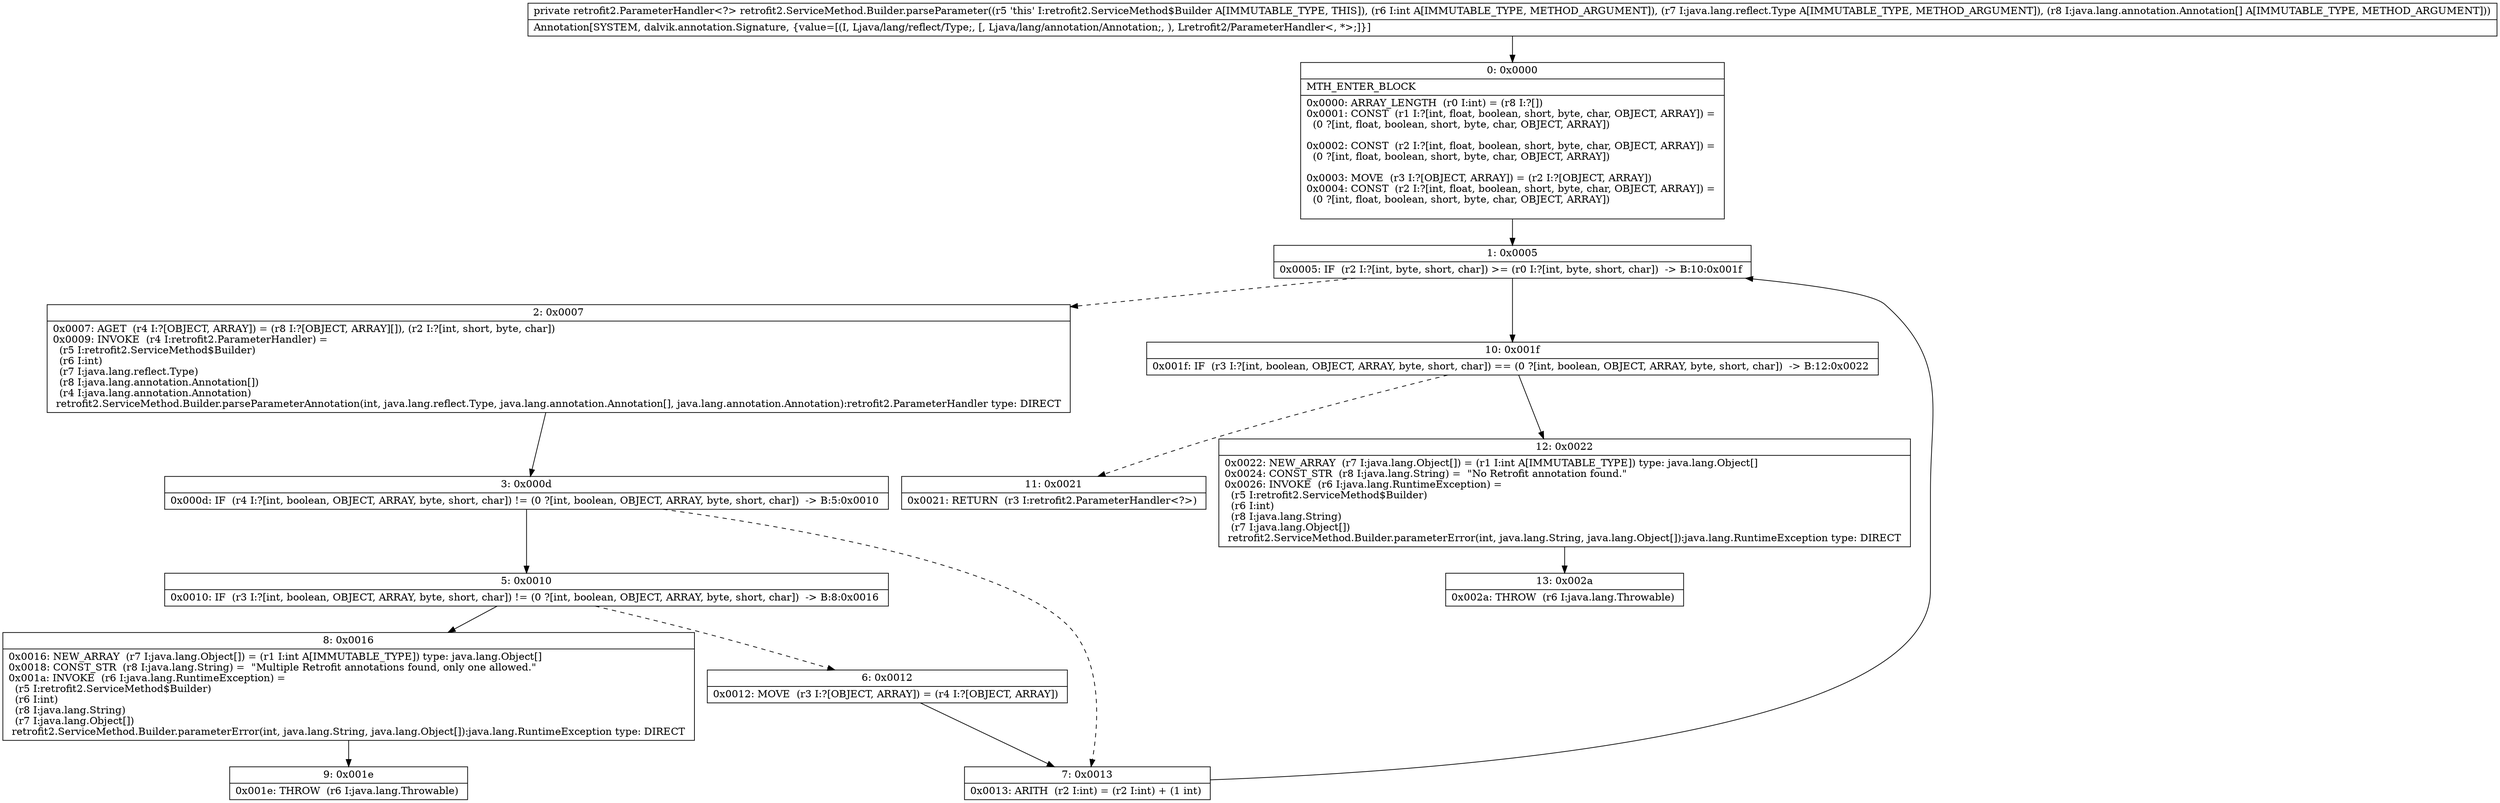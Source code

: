 digraph "CFG forretrofit2.ServiceMethod.Builder.parseParameter(ILjava\/lang\/reflect\/Type;[Ljava\/lang\/annotation\/Annotation;)Lretrofit2\/ParameterHandler;" {
Node_0 [shape=record,label="{0\:\ 0x0000|MTH_ENTER_BLOCK\l|0x0000: ARRAY_LENGTH  (r0 I:int) = (r8 I:?[]) \l0x0001: CONST  (r1 I:?[int, float, boolean, short, byte, char, OBJECT, ARRAY]) = \l  (0 ?[int, float, boolean, short, byte, char, OBJECT, ARRAY])\l \l0x0002: CONST  (r2 I:?[int, float, boolean, short, byte, char, OBJECT, ARRAY]) = \l  (0 ?[int, float, boolean, short, byte, char, OBJECT, ARRAY])\l \l0x0003: MOVE  (r3 I:?[OBJECT, ARRAY]) = (r2 I:?[OBJECT, ARRAY]) \l0x0004: CONST  (r2 I:?[int, float, boolean, short, byte, char, OBJECT, ARRAY]) = \l  (0 ?[int, float, boolean, short, byte, char, OBJECT, ARRAY])\l \l}"];
Node_1 [shape=record,label="{1\:\ 0x0005|0x0005: IF  (r2 I:?[int, byte, short, char]) \>= (r0 I:?[int, byte, short, char])  \-\> B:10:0x001f \l}"];
Node_2 [shape=record,label="{2\:\ 0x0007|0x0007: AGET  (r4 I:?[OBJECT, ARRAY]) = (r8 I:?[OBJECT, ARRAY][]), (r2 I:?[int, short, byte, char]) \l0x0009: INVOKE  (r4 I:retrofit2.ParameterHandler) = \l  (r5 I:retrofit2.ServiceMethod$Builder)\l  (r6 I:int)\l  (r7 I:java.lang.reflect.Type)\l  (r8 I:java.lang.annotation.Annotation[])\l  (r4 I:java.lang.annotation.Annotation)\l retrofit2.ServiceMethod.Builder.parseParameterAnnotation(int, java.lang.reflect.Type, java.lang.annotation.Annotation[], java.lang.annotation.Annotation):retrofit2.ParameterHandler type: DIRECT \l}"];
Node_3 [shape=record,label="{3\:\ 0x000d|0x000d: IF  (r4 I:?[int, boolean, OBJECT, ARRAY, byte, short, char]) != (0 ?[int, boolean, OBJECT, ARRAY, byte, short, char])  \-\> B:5:0x0010 \l}"];
Node_5 [shape=record,label="{5\:\ 0x0010|0x0010: IF  (r3 I:?[int, boolean, OBJECT, ARRAY, byte, short, char]) != (0 ?[int, boolean, OBJECT, ARRAY, byte, short, char])  \-\> B:8:0x0016 \l}"];
Node_6 [shape=record,label="{6\:\ 0x0012|0x0012: MOVE  (r3 I:?[OBJECT, ARRAY]) = (r4 I:?[OBJECT, ARRAY]) \l}"];
Node_7 [shape=record,label="{7\:\ 0x0013|0x0013: ARITH  (r2 I:int) = (r2 I:int) + (1 int) \l}"];
Node_8 [shape=record,label="{8\:\ 0x0016|0x0016: NEW_ARRAY  (r7 I:java.lang.Object[]) = (r1 I:int A[IMMUTABLE_TYPE]) type: java.lang.Object[] \l0x0018: CONST_STR  (r8 I:java.lang.String) =  \"Multiple Retrofit annotations found, only one allowed.\" \l0x001a: INVOKE  (r6 I:java.lang.RuntimeException) = \l  (r5 I:retrofit2.ServiceMethod$Builder)\l  (r6 I:int)\l  (r8 I:java.lang.String)\l  (r7 I:java.lang.Object[])\l retrofit2.ServiceMethod.Builder.parameterError(int, java.lang.String, java.lang.Object[]):java.lang.RuntimeException type: DIRECT \l}"];
Node_9 [shape=record,label="{9\:\ 0x001e|0x001e: THROW  (r6 I:java.lang.Throwable) \l}"];
Node_10 [shape=record,label="{10\:\ 0x001f|0x001f: IF  (r3 I:?[int, boolean, OBJECT, ARRAY, byte, short, char]) == (0 ?[int, boolean, OBJECT, ARRAY, byte, short, char])  \-\> B:12:0x0022 \l}"];
Node_11 [shape=record,label="{11\:\ 0x0021|0x0021: RETURN  (r3 I:retrofit2.ParameterHandler\<?\>) \l}"];
Node_12 [shape=record,label="{12\:\ 0x0022|0x0022: NEW_ARRAY  (r7 I:java.lang.Object[]) = (r1 I:int A[IMMUTABLE_TYPE]) type: java.lang.Object[] \l0x0024: CONST_STR  (r8 I:java.lang.String) =  \"No Retrofit annotation found.\" \l0x0026: INVOKE  (r6 I:java.lang.RuntimeException) = \l  (r5 I:retrofit2.ServiceMethod$Builder)\l  (r6 I:int)\l  (r8 I:java.lang.String)\l  (r7 I:java.lang.Object[])\l retrofit2.ServiceMethod.Builder.parameterError(int, java.lang.String, java.lang.Object[]):java.lang.RuntimeException type: DIRECT \l}"];
Node_13 [shape=record,label="{13\:\ 0x002a|0x002a: THROW  (r6 I:java.lang.Throwable) \l}"];
MethodNode[shape=record,label="{private retrofit2.ParameterHandler\<?\> retrofit2.ServiceMethod.Builder.parseParameter((r5 'this' I:retrofit2.ServiceMethod$Builder A[IMMUTABLE_TYPE, THIS]), (r6 I:int A[IMMUTABLE_TYPE, METHOD_ARGUMENT]), (r7 I:java.lang.reflect.Type A[IMMUTABLE_TYPE, METHOD_ARGUMENT]), (r8 I:java.lang.annotation.Annotation[] A[IMMUTABLE_TYPE, METHOD_ARGUMENT]))  | Annotation[SYSTEM, dalvik.annotation.Signature, \{value=[(I, Ljava\/lang\/reflect\/Type;, [, Ljava\/lang\/annotation\/Annotation;, ), Lretrofit2\/ParameterHandler\<, *\>;]\}]\l}"];
MethodNode -> Node_0;
Node_0 -> Node_1;
Node_1 -> Node_2[style=dashed];
Node_1 -> Node_10;
Node_2 -> Node_3;
Node_3 -> Node_5;
Node_3 -> Node_7[style=dashed];
Node_5 -> Node_6[style=dashed];
Node_5 -> Node_8;
Node_6 -> Node_7;
Node_7 -> Node_1;
Node_8 -> Node_9;
Node_10 -> Node_11[style=dashed];
Node_10 -> Node_12;
Node_12 -> Node_13;
}

